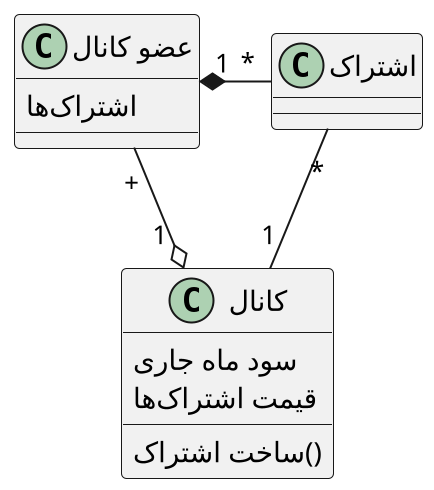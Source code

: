 @startuml buy_subscription

scale 2
skinparam DefaultFontName B Nazanin
skinparam ArrowMessageAlignment right

class "اشتراک" as subscription {
}

class "کانال" as chanel {
    سود ماه جاری
    قیمت اشتراک‌ها
    ()ساخت اشتراک
}

class "عضو کانال" as member {
    اشتراک‌ها
}

subscription "              *" -down- "1" chanel
chanel "                    1" o-up- "+" member
member "1" *-right- "*" subscription

@enduml
